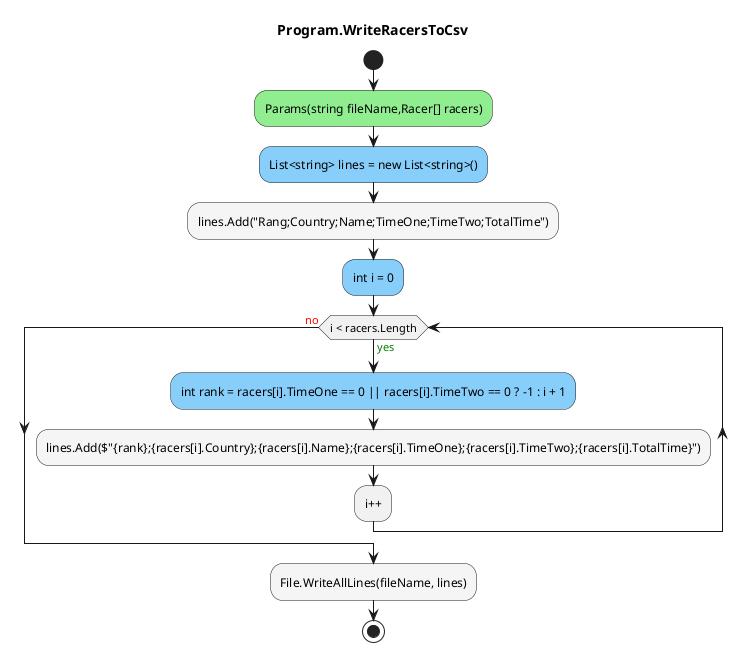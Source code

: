 @startuml Program.WriteRacersToCsv
title Program.WriteRacersToCsv
start
#LightGreen:Params(string fileName,Racer[] racers);
#LightSkyBlue:List<string> lines = new List<string>();
#WhiteSmoke:lines.Add("Rang;Country;Name;TimeOne;TimeTwo;TotalTime");
#LightSkyBlue:int i = 0;
while (i < racers.Length) is (<color:green>yes)
        #LightSkyBlue:int rank = racers[i].TimeOne == 0 || racers[i].TimeTwo == 0 ? -1 : i + 1;
        #WhiteSmoke:lines.Add($"{rank};{racers[i].Country};{racers[i].Name};{racers[i].TimeOne};{racers[i].TimeTwo};{racers[i].TotalTime}");
:i++;
endwhile (<color:red>no)
#WhiteSmoke:File.WriteAllLines(fileName, lines);
stop
@enduml
